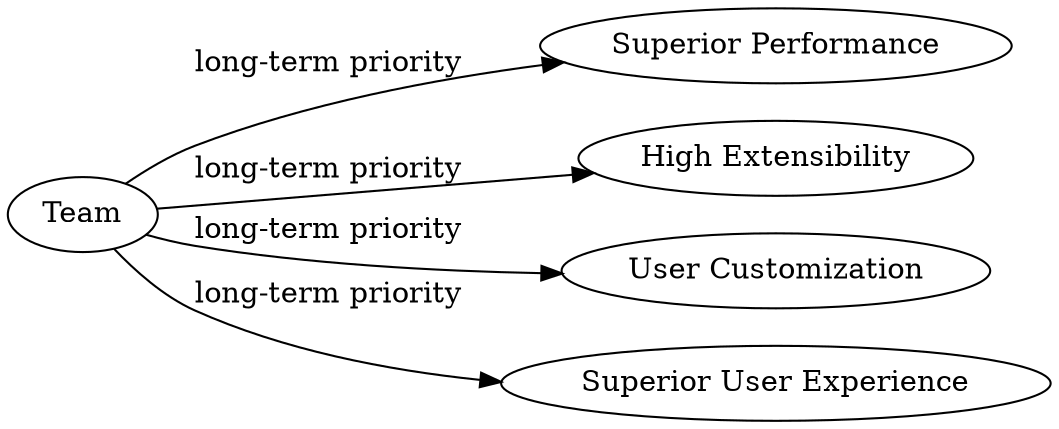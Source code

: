 digraph GoalOrientedVision { rankdir=LR; Team -> "Superior Performance" [ label = "long-term priority" ]; Team -> "High Extensibility" [ label = "long-term priority" ]; Team -> "User Customization" [ label = "long-term priority" ]; Team -> "Superior User Experience" [ label = "long-term priority" ]; }
